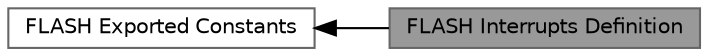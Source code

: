 digraph "FLASH Interrupts Definition"
{
 // LATEX_PDF_SIZE
  bgcolor="transparent";
  edge [fontname=Helvetica,fontsize=10,labelfontname=Helvetica,labelfontsize=10];
  node [fontname=Helvetica,fontsize=10,shape=box,height=0.2,width=0.4];
  rankdir=LR;
  Node2 [label="FLASH Exported Constants",height=0.2,width=0.4,color="grey40", fillcolor="white", style="filled",URL="$group___f_l_a_s_h___exported___constants.html",tooltip=" "];
  Node1 [label="FLASH Interrupts Definition",height=0.2,width=0.4,color="gray40", fillcolor="grey60", style="filled", fontcolor="black",tooltip="FLASH Interrupt definition."];
  Node2->Node1 [shape=plaintext, dir="back", style="solid"];
}
